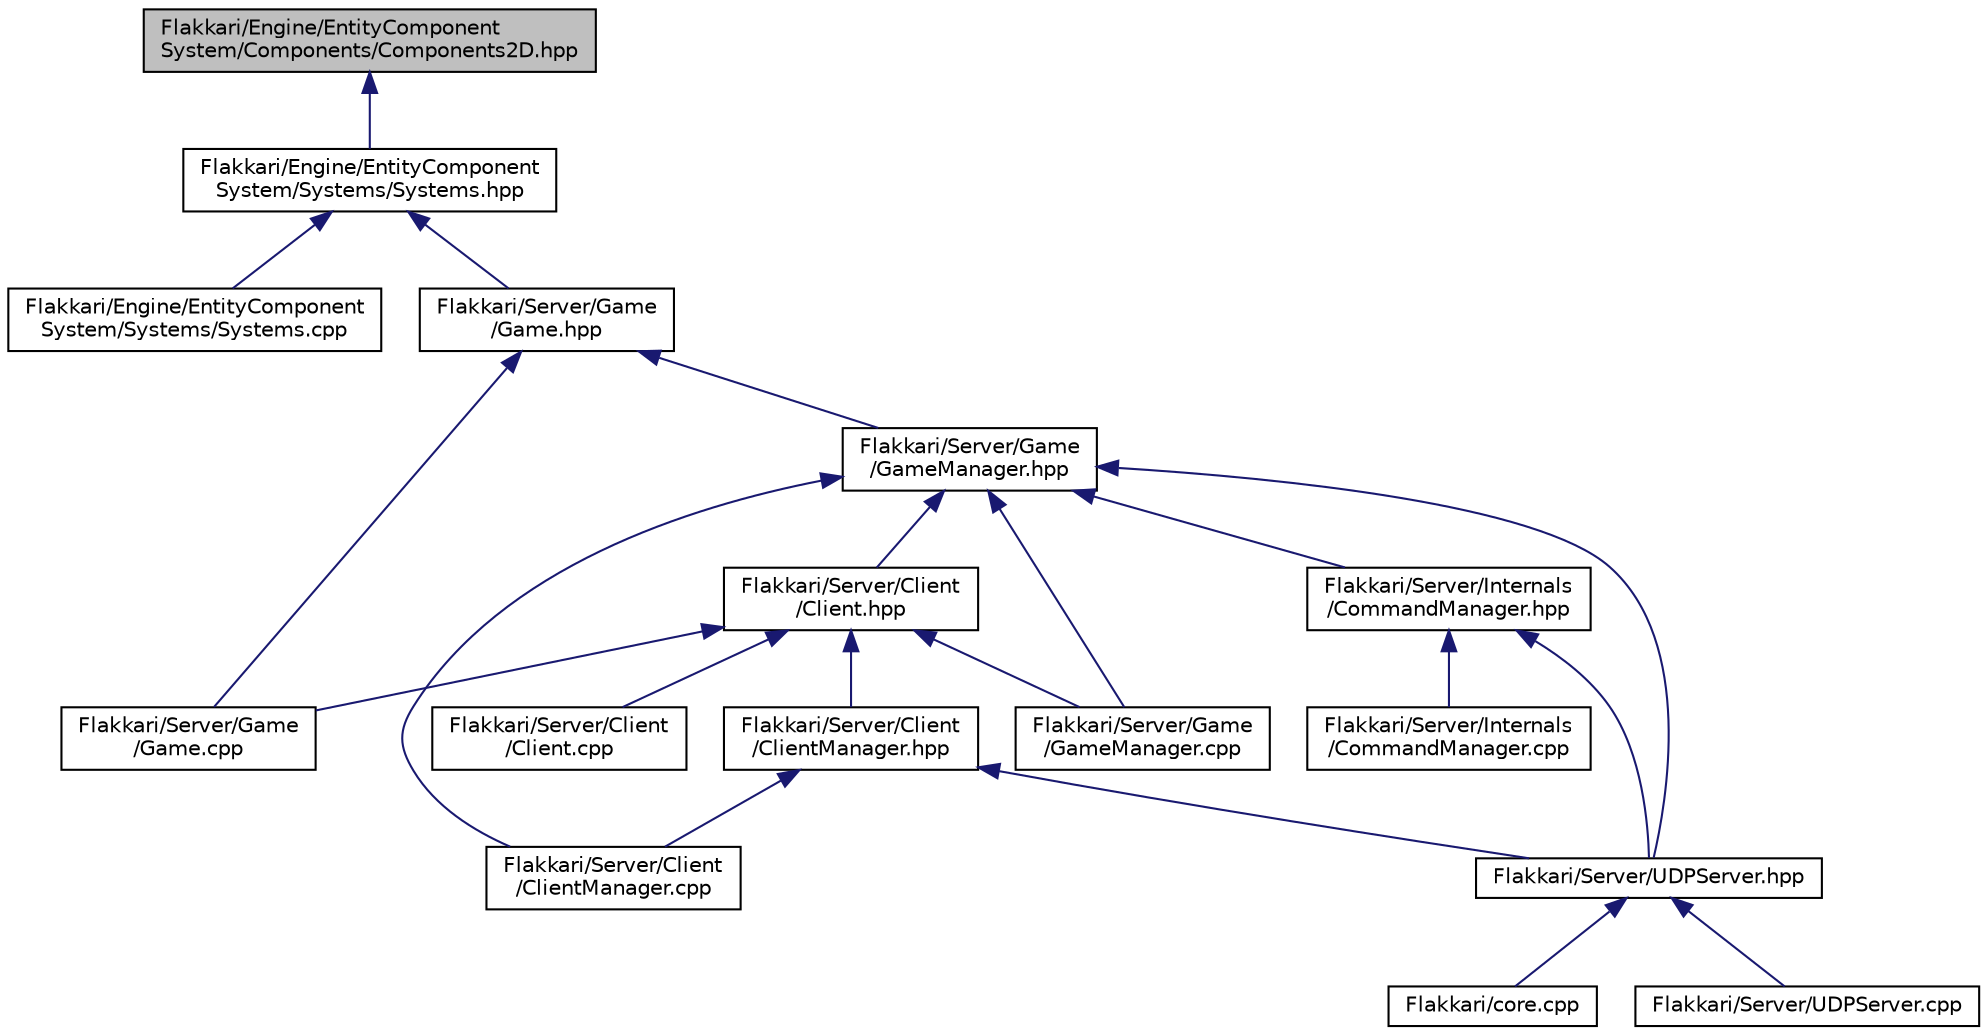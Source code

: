 digraph "Flakkari/Engine/EntityComponentSystem/Components/Components2D.hpp"
{
 // LATEX_PDF_SIZE
  edge [fontname="Helvetica",fontsize="10",labelfontname="Helvetica",labelfontsize="10"];
  node [fontname="Helvetica",fontsize="10",shape=record];
  Node1 [label="Flakkari/Engine/EntityComponent\lSystem/Components/Components2D.hpp",height=0.2,width=0.4,color="black", fillcolor="grey75", style="filled", fontcolor="black",tooltip=" "];
  Node1 -> Node2 [dir="back",color="midnightblue",fontsize="10",style="solid",fontname="Helvetica"];
  Node2 [label="Flakkari/Engine/EntityComponent\lSystem/Systems/Systems.hpp",height=0.2,width=0.4,color="black", fillcolor="white", style="filled",URL="$d8/d3d/Systems_8hpp.html",tooltip=" "];
  Node2 -> Node3 [dir="back",color="midnightblue",fontsize="10",style="solid",fontname="Helvetica"];
  Node3 [label="Flakkari/Engine/EntityComponent\lSystem/Systems/Systems.cpp",height=0.2,width=0.4,color="black", fillcolor="white", style="filled",URL="$d1/da0/Systems_8cpp.html",tooltip=" "];
  Node2 -> Node4 [dir="back",color="midnightblue",fontsize="10",style="solid",fontname="Helvetica"];
  Node4 [label="Flakkari/Server/Game\l/Game.hpp",height=0.2,width=0.4,color="black", fillcolor="white", style="filled",URL="$d5/d4b/Game_8hpp.html",tooltip=" "];
  Node4 -> Node5 [dir="back",color="midnightblue",fontsize="10",style="solid",fontname="Helvetica"];
  Node5 [label="Flakkari/Server/Game\l/Game.cpp",height=0.2,width=0.4,color="black", fillcolor="white", style="filled",URL="$d0/dc4/Game_8cpp.html",tooltip=" "];
  Node4 -> Node6 [dir="back",color="midnightblue",fontsize="10",style="solid",fontname="Helvetica"];
  Node6 [label="Flakkari/Server/Game\l/GameManager.hpp",height=0.2,width=0.4,color="black", fillcolor="white", style="filled",URL="$d6/d27/GameManager_8hpp.html",tooltip=" "];
  Node6 -> Node7 [dir="back",color="midnightblue",fontsize="10",style="solid",fontname="Helvetica"];
  Node7 [label="Flakkari/Server/Client\l/Client.hpp",height=0.2,width=0.4,color="black", fillcolor="white", style="filled",URL="$d3/d8e/Client_8hpp.html",tooltip=" "];
  Node7 -> Node8 [dir="back",color="midnightblue",fontsize="10",style="solid",fontname="Helvetica"];
  Node8 [label="Flakkari/Server/Client\l/Client.cpp",height=0.2,width=0.4,color="black", fillcolor="white", style="filled",URL="$dc/d4f/Client_8cpp.html",tooltip=" "];
  Node7 -> Node9 [dir="back",color="midnightblue",fontsize="10",style="solid",fontname="Helvetica"];
  Node9 [label="Flakkari/Server/Client\l/ClientManager.hpp",height=0.2,width=0.4,color="black", fillcolor="white", style="filled",URL="$d8/dff/ClientManager_8hpp.html",tooltip=" "];
  Node9 -> Node10 [dir="back",color="midnightblue",fontsize="10",style="solid",fontname="Helvetica"];
  Node10 [label="Flakkari/Server/Client\l/ClientManager.cpp",height=0.2,width=0.4,color="black", fillcolor="white", style="filled",URL="$d9/d36/ClientManager_8cpp.html",tooltip=" "];
  Node9 -> Node11 [dir="back",color="midnightblue",fontsize="10",style="solid",fontname="Helvetica"];
  Node11 [label="Flakkari/Server/UDPServer.hpp",height=0.2,width=0.4,color="black", fillcolor="white", style="filled",URL="$d6/de9/UDPServer_8hpp.html",tooltip=" "];
  Node11 -> Node12 [dir="back",color="midnightblue",fontsize="10",style="solid",fontname="Helvetica"];
  Node12 [label="Flakkari/core.cpp",height=0.2,width=0.4,color="black", fillcolor="white", style="filled",URL="$da/de0/core_8cpp.html",tooltip=" "];
  Node11 -> Node13 [dir="back",color="midnightblue",fontsize="10",style="solid",fontname="Helvetica"];
  Node13 [label="Flakkari/Server/UDPServer.cpp",height=0.2,width=0.4,color="black", fillcolor="white", style="filled",URL="$dd/dae/UDPServer_8cpp.html",tooltip=" "];
  Node7 -> Node5 [dir="back",color="midnightblue",fontsize="10",style="solid",fontname="Helvetica"];
  Node7 -> Node14 [dir="back",color="midnightblue",fontsize="10",style="solid",fontname="Helvetica"];
  Node14 [label="Flakkari/Server/Game\l/GameManager.cpp",height=0.2,width=0.4,color="black", fillcolor="white", style="filled",URL="$dc/dd7/GameManager_8cpp.html",tooltip=" "];
  Node6 -> Node10 [dir="back",color="midnightblue",fontsize="10",style="solid",fontname="Helvetica"];
  Node6 -> Node14 [dir="back",color="midnightblue",fontsize="10",style="solid",fontname="Helvetica"];
  Node6 -> Node15 [dir="back",color="midnightblue",fontsize="10",style="solid",fontname="Helvetica"];
  Node15 [label="Flakkari/Server/Internals\l/CommandManager.hpp",height=0.2,width=0.4,color="black", fillcolor="white", style="filled",URL="$d9/dae/CommandManager_8hpp.html",tooltip=" "];
  Node15 -> Node16 [dir="back",color="midnightblue",fontsize="10",style="solid",fontname="Helvetica"];
  Node16 [label="Flakkari/Server/Internals\l/CommandManager.cpp",height=0.2,width=0.4,color="black", fillcolor="white", style="filled",URL="$d4/dea/CommandManager_8cpp.html",tooltip=" "];
  Node15 -> Node11 [dir="back",color="midnightblue",fontsize="10",style="solid",fontname="Helvetica"];
  Node6 -> Node11 [dir="back",color="midnightblue",fontsize="10",style="solid",fontname="Helvetica"];
}
